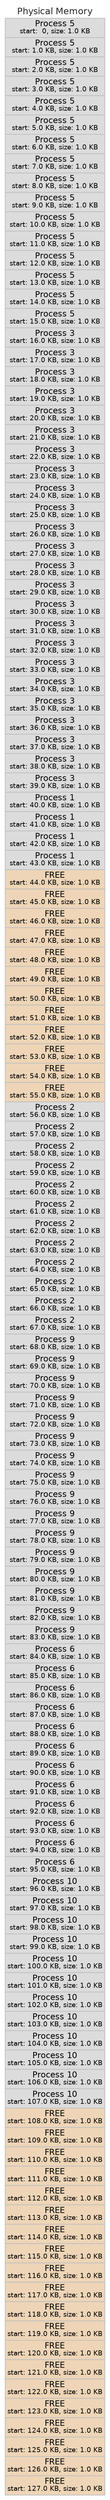 digraph "graphs/segfixed4.json" {
	graph [fontname=Helvetica rankdir=LR ranksep=1.0]
	node [fontname=Helvetica fontsize=8 margin="0.04 0.04" shape=none width=0.8]
	edge [arrowsize=0.4]
	subgraph left {
		physmem [label=<<table border="0.1" cellborder="1" cellspacing="0"><TR><TD border="0.0" ><font face="helvetica" color="grey15" point-size="12">Physical Memory</font></TD></TR><tr><td align="text" color="grey" bgcolor="gainsboro" height="0.512" port="Process 5"><font point-size="11">Process 5</font><br></br><font point-size="9">start:  0, size: 1.0 KB</font></td></tr><tr><td align="text" color="grey" bgcolor="gainsboro" height="0.512" port="Process 5"><font point-size="11">Process 5</font><br></br><font point-size="9">start: 1.0 KB, size: 1.0 KB</font></td></tr><tr><td align="text" color="grey" bgcolor="gainsboro" height="0.512" port="Process 5"><font point-size="11">Process 5</font><br></br><font point-size="9">start: 2.0 KB, size: 1.0 KB</font></td></tr><tr><td align="text" color="grey" bgcolor="gainsboro" height="0.512" port="Process 5"><font point-size="11">Process 5</font><br></br><font point-size="9">start: 3.0 KB, size: 1.0 KB</font></td></tr><tr><td align="text" color="grey" bgcolor="gainsboro" height="0.512" port="Process 5"><font point-size="11">Process 5</font><br></br><font point-size="9">start: 4.0 KB, size: 1.0 KB</font></td></tr><tr><td align="text" color="grey" bgcolor="gainsboro" height="0.512" port="Process 5"><font point-size="11">Process 5</font><br></br><font point-size="9">start: 5.0 KB, size: 1.0 KB</font></td></tr><tr><td align="text" color="grey" bgcolor="gainsboro" height="0.512" port="Process 5"><font point-size="11">Process 5</font><br></br><font point-size="9">start: 6.0 KB, size: 1.0 KB</font></td></tr><tr><td align="text" color="grey" bgcolor="gainsboro" height="0.512" port="Process 5"><font point-size="11">Process 5</font><br></br><font point-size="9">start: 7.0 KB, size: 1.0 KB</font></td></tr><tr><td align="text" color="grey" bgcolor="gainsboro" height="0.512" port="Process 5"><font point-size="11">Process 5</font><br></br><font point-size="9">start: 8.0 KB, size: 1.0 KB</font></td></tr><tr><td align="text" color="grey" bgcolor="gainsboro" height="0.512" port="Process 5"><font point-size="11">Process 5</font><br></br><font point-size="9">start: 9.0 KB, size: 1.0 KB</font></td></tr><tr><td align="text" color="grey" bgcolor="gainsboro" height="0.512" port="Process 5"><font point-size="11">Process 5</font><br></br><font point-size="9">start: 10.0 KB, size: 1.0 KB</font></td></tr><tr><td align="text" color="grey" bgcolor="gainsboro" height="0.512" port="Process 5"><font point-size="11">Process 5</font><br></br><font point-size="9">start: 11.0 KB, size: 1.0 KB</font></td></tr><tr><td align="text" color="grey" bgcolor="gainsboro" height="0.512" port="Process 5"><font point-size="11">Process 5</font><br></br><font point-size="9">start: 12.0 KB, size: 1.0 KB</font></td></tr><tr><td align="text" color="grey" bgcolor="gainsboro" height="0.512" port="Process 5"><font point-size="11">Process 5</font><br></br><font point-size="9">start: 13.0 KB, size: 1.0 KB</font></td></tr><tr><td align="text" color="grey" bgcolor="gainsboro" height="0.512" port="Process 5"><font point-size="11">Process 5</font><br></br><font point-size="9">start: 14.0 KB, size: 1.0 KB</font></td></tr><tr><td align="text" color="grey" bgcolor="gainsboro" height="0.512" port="Process 5"><font point-size="11">Process 5</font><br></br><font point-size="9">start: 15.0 KB, size: 1.0 KB</font></td></tr><tr><td align="text" color="grey" bgcolor="gainsboro" height="0.512" port="Process 3"><font point-size="11">Process 3</font><br></br><font point-size="9">start: 16.0 KB, size: 1.0 KB</font></td></tr><tr><td align="text" color="grey" bgcolor="gainsboro" height="0.512" port="Process 3"><font point-size="11">Process 3</font><br></br><font point-size="9">start: 17.0 KB, size: 1.0 KB</font></td></tr><tr><td align="text" color="grey" bgcolor="gainsboro" height="0.512" port="Process 3"><font point-size="11">Process 3</font><br></br><font point-size="9">start: 18.0 KB, size: 1.0 KB</font></td></tr><tr><td align="text" color="grey" bgcolor="gainsboro" height="0.512" port="Process 3"><font point-size="11">Process 3</font><br></br><font point-size="9">start: 19.0 KB, size: 1.0 KB</font></td></tr><tr><td align="text" color="grey" bgcolor="gainsboro" height="0.512" port="Process 3"><font point-size="11">Process 3</font><br></br><font point-size="9">start: 20.0 KB, size: 1.0 KB</font></td></tr><tr><td align="text" color="grey" bgcolor="gainsboro" height="0.512" port="Process 3"><font point-size="11">Process 3</font><br></br><font point-size="9">start: 21.0 KB, size: 1.0 KB</font></td></tr><tr><td align="text" color="grey" bgcolor="gainsboro" height="0.512" port="Process 3"><font point-size="11">Process 3</font><br></br><font point-size="9">start: 22.0 KB, size: 1.0 KB</font></td></tr><tr><td align="text" color="grey" bgcolor="gainsboro" height="0.512" port="Process 3"><font point-size="11">Process 3</font><br></br><font point-size="9">start: 23.0 KB, size: 1.0 KB</font></td></tr><tr><td align="text" color="grey" bgcolor="gainsboro" height="0.512" port="Process 3"><font point-size="11">Process 3</font><br></br><font point-size="9">start: 24.0 KB, size: 1.0 KB</font></td></tr><tr><td align="text" color="grey" bgcolor="gainsboro" height="0.512" port="Process 3"><font point-size="11">Process 3</font><br></br><font point-size="9">start: 25.0 KB, size: 1.0 KB</font></td></tr><tr><td align="text" color="grey" bgcolor="gainsboro" height="0.512" port="Process 3"><font point-size="11">Process 3</font><br></br><font point-size="9">start: 26.0 KB, size: 1.0 KB</font></td></tr><tr><td align="text" color="grey" bgcolor="gainsboro" height="0.512" port="Process 3"><font point-size="11">Process 3</font><br></br><font point-size="9">start: 27.0 KB, size: 1.0 KB</font></td></tr><tr><td align="text" color="grey" bgcolor="gainsboro" height="0.512" port="Process 3"><font point-size="11">Process 3</font><br></br><font point-size="9">start: 28.0 KB, size: 1.0 KB</font></td></tr><tr><td align="text" color="grey" bgcolor="gainsboro" height="0.512" port="Process 3"><font point-size="11">Process 3</font><br></br><font point-size="9">start: 29.0 KB, size: 1.0 KB</font></td></tr><tr><td align="text" color="grey" bgcolor="gainsboro" height="0.512" port="Process 3"><font point-size="11">Process 3</font><br></br><font point-size="9">start: 30.0 KB, size: 1.0 KB</font></td></tr><tr><td align="text" color="grey" bgcolor="gainsboro" height="0.512" port="Process 3"><font point-size="11">Process 3</font><br></br><font point-size="9">start: 31.0 KB, size: 1.0 KB</font></td></tr><tr><td align="text" color="grey" bgcolor="gainsboro" height="0.512" port="Process 3"><font point-size="11">Process 3</font><br></br><font point-size="9">start: 32.0 KB, size: 1.0 KB</font></td></tr><tr><td align="text" color="grey" bgcolor="gainsboro" height="0.512" port="Process 3"><font point-size="11">Process 3</font><br></br><font point-size="9">start: 33.0 KB, size: 1.0 KB</font></td></tr><tr><td align="text" color="grey" bgcolor="gainsboro" height="0.512" port="Process 3"><font point-size="11">Process 3</font><br></br><font point-size="9">start: 34.0 KB, size: 1.0 KB</font></td></tr><tr><td align="text" color="grey" bgcolor="gainsboro" height="0.512" port="Process 3"><font point-size="11">Process 3</font><br></br><font point-size="9">start: 35.0 KB, size: 1.0 KB</font></td></tr><tr><td align="text" color="grey" bgcolor="gainsboro" height="0.512" port="Process 3"><font point-size="11">Process 3</font><br></br><font point-size="9">start: 36.0 KB, size: 1.0 KB</font></td></tr><tr><td align="text" color="grey" bgcolor="gainsboro" height="0.512" port="Process 3"><font point-size="11">Process 3</font><br></br><font point-size="9">start: 37.0 KB, size: 1.0 KB</font></td></tr><tr><td align="text" color="grey" bgcolor="gainsboro" height="0.512" port="Process 3"><font point-size="11">Process 3</font><br></br><font point-size="9">start: 38.0 KB, size: 1.0 KB</font></td></tr><tr><td align="text" color="grey" bgcolor="gainsboro" height="0.512" port="Process 3"><font point-size="11">Process 3</font><br></br><font point-size="9">start: 39.0 KB, size: 1.0 KB</font></td></tr><tr><td align="text" color="grey" bgcolor="gainsboro" height="0.512" port="Process 1"><font point-size="11">Process 1</font><br></br><font point-size="9">start: 40.0 KB, size: 1.0 KB</font></td></tr><tr><td align="text" color="grey" bgcolor="gainsboro" height="0.512" port="Process 1"><font point-size="11">Process 1</font><br></br><font point-size="9">start: 41.0 KB, size: 1.0 KB</font></td></tr><tr><td align="text" color="grey" bgcolor="gainsboro" height="0.512" port="Process 1"><font point-size="11">Process 1</font><br></br><font point-size="9">start: 42.0 KB, size: 1.0 KB</font></td></tr><tr><td align="text" color="grey" bgcolor="gainsboro" height="0.512" port="Process 1"><font point-size="11">Process 1</font><br></br><font point-size="9">start: 43.0 KB, size: 1.0 KB</font></td></tr><tr><td align="text" color="grey" bgcolor="bisque2" height="0.512" port="FREE"><font point-size="11">FREE</font><br></br><font point-size="9">start: 44.0 KB, size: 1.0 KB</font></td></tr><tr><td align="text" color="grey" bgcolor="bisque2" height="0.512" port="FREE"><font point-size="11">FREE</font><br></br><font point-size="9">start: 45.0 KB, size: 1.0 KB</font></td></tr><tr><td align="text" color="grey" bgcolor="bisque2" height="0.512" port="FREE"><font point-size="11">FREE</font><br></br><font point-size="9">start: 46.0 KB, size: 1.0 KB</font></td></tr><tr><td align="text" color="grey" bgcolor="bisque2" height="0.512" port="FREE"><font point-size="11">FREE</font><br></br><font point-size="9">start: 47.0 KB, size: 1.0 KB</font></td></tr><tr><td align="text" color="grey" bgcolor="bisque2" height="0.512" port="FREE"><font point-size="11">FREE</font><br></br><font point-size="9">start: 48.0 KB, size: 1.0 KB</font></td></tr><tr><td align="text" color="grey" bgcolor="bisque2" height="0.512" port="FREE"><font point-size="11">FREE</font><br></br><font point-size="9">start: 49.0 KB, size: 1.0 KB</font></td></tr><tr><td align="text" color="grey" bgcolor="bisque2" height="0.512" port="FREE"><font point-size="11">FREE</font><br></br><font point-size="9">start: 50.0 KB, size: 1.0 KB</font></td></tr><tr><td align="text" color="grey" bgcolor="bisque2" height="0.512" port="FREE"><font point-size="11">FREE</font><br></br><font point-size="9">start: 51.0 KB, size: 1.0 KB</font></td></tr><tr><td align="text" color="grey" bgcolor="bisque2" height="0.512" port="FREE"><font point-size="11">FREE</font><br></br><font point-size="9">start: 52.0 KB, size: 1.0 KB</font></td></tr><tr><td align="text" color="grey" bgcolor="bisque2" height="0.512" port="FREE"><font point-size="11">FREE</font><br></br><font point-size="9">start: 53.0 KB, size: 1.0 KB</font></td></tr><tr><td align="text" color="grey" bgcolor="bisque2" height="0.512" port="FREE"><font point-size="11">FREE</font><br></br><font point-size="9">start: 54.0 KB, size: 1.0 KB</font></td></tr><tr><td align="text" color="grey" bgcolor="bisque2" height="0.512" port="FREE"><font point-size="11">FREE</font><br></br><font point-size="9">start: 55.0 KB, size: 1.0 KB</font></td></tr><tr><td align="text" color="grey" bgcolor="gainsboro" height="0.512" port="Process 2"><font point-size="11">Process 2</font><br></br><font point-size="9">start: 56.0 KB, size: 1.0 KB</font></td></tr><tr><td align="text" color="grey" bgcolor="gainsboro" height="0.512" port="Process 2"><font point-size="11">Process 2</font><br></br><font point-size="9">start: 57.0 KB, size: 1.0 KB</font></td></tr><tr><td align="text" color="grey" bgcolor="gainsboro" height="0.512" port="Process 2"><font point-size="11">Process 2</font><br></br><font point-size="9">start: 58.0 KB, size: 1.0 KB</font></td></tr><tr><td align="text" color="grey" bgcolor="gainsboro" height="0.512" port="Process 2"><font point-size="11">Process 2</font><br></br><font point-size="9">start: 59.0 KB, size: 1.0 KB</font></td></tr><tr><td align="text" color="grey" bgcolor="gainsboro" height="0.512" port="Process 2"><font point-size="11">Process 2</font><br></br><font point-size="9">start: 60.0 KB, size: 1.0 KB</font></td></tr><tr><td align="text" color="grey" bgcolor="gainsboro" height="0.512" port="Process 2"><font point-size="11">Process 2</font><br></br><font point-size="9">start: 61.0 KB, size: 1.0 KB</font></td></tr><tr><td align="text" color="grey" bgcolor="gainsboro" height="0.512" port="Process 2"><font point-size="11">Process 2</font><br></br><font point-size="9">start: 62.0 KB, size: 1.0 KB</font></td></tr><tr><td align="text" color="grey" bgcolor="gainsboro" height="0.512" port="Process 2"><font point-size="11">Process 2</font><br></br><font point-size="9">start: 63.0 KB, size: 1.0 KB</font></td></tr><tr><td align="text" color="grey" bgcolor="gainsboro" height="0.512" port="Process 2"><font point-size="11">Process 2</font><br></br><font point-size="9">start: 64.0 KB, size: 1.0 KB</font></td></tr><tr><td align="text" color="grey" bgcolor="gainsboro" height="0.512" port="Process 2"><font point-size="11">Process 2</font><br></br><font point-size="9">start: 65.0 KB, size: 1.0 KB</font></td></tr><tr><td align="text" color="grey" bgcolor="gainsboro" height="0.512" port="Process 2"><font point-size="11">Process 2</font><br></br><font point-size="9">start: 66.0 KB, size: 1.0 KB</font></td></tr><tr><td align="text" color="grey" bgcolor="gainsboro" height="0.512" port="Process 2"><font point-size="11">Process 2</font><br></br><font point-size="9">start: 67.0 KB, size: 1.0 KB</font></td></tr><tr><td align="text" color="grey" bgcolor="gainsboro" height="0.512" port="Process 9"><font point-size="11">Process 9</font><br></br><font point-size="9">start: 68.0 KB, size: 1.0 KB</font></td></tr><tr><td align="text" color="grey" bgcolor="gainsboro" height="0.512" port="Process 9"><font point-size="11">Process 9</font><br></br><font point-size="9">start: 69.0 KB, size: 1.0 KB</font></td></tr><tr><td align="text" color="grey" bgcolor="gainsboro" height="0.512" port="Process 9"><font point-size="11">Process 9</font><br></br><font point-size="9">start: 70.0 KB, size: 1.0 KB</font></td></tr><tr><td align="text" color="grey" bgcolor="gainsboro" height="0.512" port="Process 9"><font point-size="11">Process 9</font><br></br><font point-size="9">start: 71.0 KB, size: 1.0 KB</font></td></tr><tr><td align="text" color="grey" bgcolor="gainsboro" height="0.512" port="Process 9"><font point-size="11">Process 9</font><br></br><font point-size="9">start: 72.0 KB, size: 1.0 KB</font></td></tr><tr><td align="text" color="grey" bgcolor="gainsboro" height="0.512" port="Process 9"><font point-size="11">Process 9</font><br></br><font point-size="9">start: 73.0 KB, size: 1.0 KB</font></td></tr><tr><td align="text" color="grey" bgcolor="gainsboro" height="0.512" port="Process 9"><font point-size="11">Process 9</font><br></br><font point-size="9">start: 74.0 KB, size: 1.0 KB</font></td></tr><tr><td align="text" color="grey" bgcolor="gainsboro" height="0.512" port="Process 9"><font point-size="11">Process 9</font><br></br><font point-size="9">start: 75.0 KB, size: 1.0 KB</font></td></tr><tr><td align="text" color="grey" bgcolor="gainsboro" height="0.512" port="Process 9"><font point-size="11">Process 9</font><br></br><font point-size="9">start: 76.0 KB, size: 1.0 KB</font></td></tr><tr><td align="text" color="grey" bgcolor="gainsboro" height="0.512" port="Process 9"><font point-size="11">Process 9</font><br></br><font point-size="9">start: 77.0 KB, size: 1.0 KB</font></td></tr><tr><td align="text" color="grey" bgcolor="gainsboro" height="0.512" port="Process 9"><font point-size="11">Process 9</font><br></br><font point-size="9">start: 78.0 KB, size: 1.0 KB</font></td></tr><tr><td align="text" color="grey" bgcolor="gainsboro" height="0.512" port="Process 9"><font point-size="11">Process 9</font><br></br><font point-size="9">start: 79.0 KB, size: 1.0 KB</font></td></tr><tr><td align="text" color="grey" bgcolor="gainsboro" height="0.512" port="Process 9"><font point-size="11">Process 9</font><br></br><font point-size="9">start: 80.0 KB, size: 1.0 KB</font></td></tr><tr><td align="text" color="grey" bgcolor="gainsboro" height="0.512" port="Process 9"><font point-size="11">Process 9</font><br></br><font point-size="9">start: 81.0 KB, size: 1.0 KB</font></td></tr><tr><td align="text" color="grey" bgcolor="gainsboro" height="0.512" port="Process 9"><font point-size="11">Process 9</font><br></br><font point-size="9">start: 82.0 KB, size: 1.0 KB</font></td></tr><tr><td align="text" color="grey" bgcolor="gainsboro" height="0.512" port="Process 9"><font point-size="11">Process 9</font><br></br><font point-size="9">start: 83.0 KB, size: 1.0 KB</font></td></tr><tr><td align="text" color="grey" bgcolor="gainsboro" height="0.512" port="Process 6"><font point-size="11">Process 6</font><br></br><font point-size="9">start: 84.0 KB, size: 1.0 KB</font></td></tr><tr><td align="text" color="grey" bgcolor="gainsboro" height="0.512" port="Process 6"><font point-size="11">Process 6</font><br></br><font point-size="9">start: 85.0 KB, size: 1.0 KB</font></td></tr><tr><td align="text" color="grey" bgcolor="gainsboro" height="0.512" port="Process 6"><font point-size="11">Process 6</font><br></br><font point-size="9">start: 86.0 KB, size: 1.0 KB</font></td></tr><tr><td align="text" color="grey" bgcolor="gainsboro" height="0.512" port="Process 6"><font point-size="11">Process 6</font><br></br><font point-size="9">start: 87.0 KB, size: 1.0 KB</font></td></tr><tr><td align="text" color="grey" bgcolor="gainsboro" height="0.512" port="Process 6"><font point-size="11">Process 6</font><br></br><font point-size="9">start: 88.0 KB, size: 1.0 KB</font></td></tr><tr><td align="text" color="grey" bgcolor="gainsboro" height="0.512" port="Process 6"><font point-size="11">Process 6</font><br></br><font point-size="9">start: 89.0 KB, size: 1.0 KB</font></td></tr><tr><td align="text" color="grey" bgcolor="gainsboro" height="0.512" port="Process 6"><font point-size="11">Process 6</font><br></br><font point-size="9">start: 90.0 KB, size: 1.0 KB</font></td></tr><tr><td align="text" color="grey" bgcolor="gainsboro" height="0.512" port="Process 6"><font point-size="11">Process 6</font><br></br><font point-size="9">start: 91.0 KB, size: 1.0 KB</font></td></tr><tr><td align="text" color="grey" bgcolor="gainsboro" height="0.512" port="Process 6"><font point-size="11">Process 6</font><br></br><font point-size="9">start: 92.0 KB, size: 1.0 KB</font></td></tr><tr><td align="text" color="grey" bgcolor="gainsboro" height="0.512" port="Process 6"><font point-size="11">Process 6</font><br></br><font point-size="9">start: 93.0 KB, size: 1.0 KB</font></td></tr><tr><td align="text" color="grey" bgcolor="gainsboro" height="0.512" port="Process 6"><font point-size="11">Process 6</font><br></br><font point-size="9">start: 94.0 KB, size: 1.0 KB</font></td></tr><tr><td align="text" color="grey" bgcolor="gainsboro" height="0.512" port="Process 6"><font point-size="11">Process 6</font><br></br><font point-size="9">start: 95.0 KB, size: 1.0 KB</font></td></tr><tr><td align="text" color="grey" bgcolor="gainsboro" height="0.512" port="Process 10"><font point-size="11">Process 10</font><br></br><font point-size="9">start: 96.0 KB, size: 1.0 KB</font></td></tr><tr><td align="text" color="grey" bgcolor="gainsboro" height="0.512" port="Process 10"><font point-size="11">Process 10</font><br></br><font point-size="9">start: 97.0 KB, size: 1.0 KB</font></td></tr><tr><td align="text" color="grey" bgcolor="gainsboro" height="0.512" port="Process 10"><font point-size="11">Process 10</font><br></br><font point-size="9">start: 98.0 KB, size: 1.0 KB</font></td></tr><tr><td align="text" color="grey" bgcolor="gainsboro" height="0.512" port="Process 10"><font point-size="11">Process 10</font><br></br><font point-size="9">start: 99.0 KB, size: 1.0 KB</font></td></tr><tr><td align="text" color="grey" bgcolor="gainsboro" height="0.512" port="Process 10"><font point-size="11">Process 10</font><br></br><font point-size="9">start: 100.0 KB, size: 1.0 KB</font></td></tr><tr><td align="text" color="grey" bgcolor="gainsboro" height="0.512" port="Process 10"><font point-size="11">Process 10</font><br></br><font point-size="9">start: 101.0 KB, size: 1.0 KB</font></td></tr><tr><td align="text" color="grey" bgcolor="gainsboro" height="0.512" port="Process 10"><font point-size="11">Process 10</font><br></br><font point-size="9">start: 102.0 KB, size: 1.0 KB</font></td></tr><tr><td align="text" color="grey" bgcolor="gainsboro" height="0.512" port="Process 10"><font point-size="11">Process 10</font><br></br><font point-size="9">start: 103.0 KB, size: 1.0 KB</font></td></tr><tr><td align="text" color="grey" bgcolor="gainsboro" height="0.512" port="Process 10"><font point-size="11">Process 10</font><br></br><font point-size="9">start: 104.0 KB, size: 1.0 KB</font></td></tr><tr><td align="text" color="grey" bgcolor="gainsboro" height="0.512" port="Process 10"><font point-size="11">Process 10</font><br></br><font point-size="9">start: 105.0 KB, size: 1.0 KB</font></td></tr><tr><td align="text" color="grey" bgcolor="gainsboro" height="0.512" port="Process 10"><font point-size="11">Process 10</font><br></br><font point-size="9">start: 106.0 KB, size: 1.0 KB</font></td></tr><tr><td align="text" color="grey" bgcolor="gainsboro" height="0.512" port="Process 10"><font point-size="11">Process 10</font><br></br><font point-size="9">start: 107.0 KB, size: 1.0 KB</font></td></tr><tr><td align="text" color="grey" bgcolor="bisque2" height="0.512" port="FREE"><font point-size="11">FREE</font><br></br><font point-size="9">start: 108.0 KB, size: 1.0 KB</font></td></tr><tr><td align="text" color="grey" bgcolor="bisque2" height="0.512" port="FREE"><font point-size="11">FREE</font><br></br><font point-size="9">start: 109.0 KB, size: 1.0 KB</font></td></tr><tr><td align="text" color="grey" bgcolor="bisque2" height="0.512" port="FREE"><font point-size="11">FREE</font><br></br><font point-size="9">start: 110.0 KB, size: 1.0 KB</font></td></tr><tr><td align="text" color="grey" bgcolor="bisque2" height="0.512" port="FREE"><font point-size="11">FREE</font><br></br><font point-size="9">start: 111.0 KB, size: 1.0 KB</font></td></tr><tr><td align="text" color="grey" bgcolor="bisque2" height="0.512" port="FREE"><font point-size="11">FREE</font><br></br><font point-size="9">start: 112.0 KB, size: 1.0 KB</font></td></tr><tr><td align="text" color="grey" bgcolor="bisque2" height="0.512" port="FREE"><font point-size="11">FREE</font><br></br><font point-size="9">start: 113.0 KB, size: 1.0 KB</font></td></tr><tr><td align="text" color="grey" bgcolor="bisque2" height="0.512" port="FREE"><font point-size="11">FREE</font><br></br><font point-size="9">start: 114.0 KB, size: 1.0 KB</font></td></tr><tr><td align="text" color="grey" bgcolor="bisque2" height="0.512" port="FREE"><font point-size="11">FREE</font><br></br><font point-size="9">start: 115.0 KB, size: 1.0 KB</font></td></tr><tr><td align="text" color="grey" bgcolor="bisque2" height="0.512" port="FREE"><font point-size="11">FREE</font><br></br><font point-size="9">start: 116.0 KB, size: 1.0 KB</font></td></tr><tr><td align="text" color="grey" bgcolor="bisque2" height="0.512" port="FREE"><font point-size="11">FREE</font><br></br><font point-size="9">start: 117.0 KB, size: 1.0 KB</font></td></tr><tr><td align="text" color="grey" bgcolor="bisque2" height="0.512" port="FREE"><font point-size="11">FREE</font><br></br><font point-size="9">start: 118.0 KB, size: 1.0 KB</font></td></tr><tr><td align="text" color="grey" bgcolor="bisque2" height="0.512" port="FREE"><font point-size="11">FREE</font><br></br><font point-size="9">start: 119.0 KB, size: 1.0 KB</font></td></tr><tr><td align="text" color="grey" bgcolor="bisque2" height="0.512" port="FREE"><font point-size="11">FREE</font><br></br><font point-size="9">start: 120.0 KB, size: 1.0 KB</font></td></tr><tr><td align="text" color="grey" bgcolor="bisque2" height="0.512" port="FREE"><font point-size="11">FREE</font><br></br><font point-size="9">start: 121.0 KB, size: 1.0 KB</font></td></tr><tr><td align="text" color="grey" bgcolor="bisque2" height="0.512" port="FREE"><font point-size="11">FREE</font><br></br><font point-size="9">start: 122.0 KB, size: 1.0 KB</font></td></tr><tr><td align="text" color="grey" bgcolor="bisque2" height="0.512" port="FREE"><font point-size="11">FREE</font><br></br><font point-size="9">start: 123.0 KB, size: 1.0 KB</font></td></tr><tr><td align="text" color="grey" bgcolor="bisque2" height="0.512" port="FREE"><font point-size="11">FREE</font><br></br><font point-size="9">start: 124.0 KB, size: 1.0 KB</font></td></tr><tr><td align="text" color="grey" bgcolor="bisque2" height="0.512" port="FREE"><font point-size="11">FREE</font><br></br><font point-size="9">start: 125.0 KB, size: 1.0 KB</font></td></tr><tr><td align="text" color="grey" bgcolor="bisque2" height="0.512" port="FREE"><font point-size="11">FREE</font><br></br><font point-size="9">start: 126.0 KB, size: 1.0 KB</font></td></tr><tr><td align="text" color="grey" bgcolor="bisque2" height="0.512" port="FREE"><font point-size="11">FREE</font><br></br><font point-size="9">start: 127.0 KB, size: 1.0 KB</font></td></tr></table>>]
		rank=sink
	}
}
